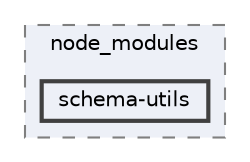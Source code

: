 digraph "pkiclassroomrescheduler/src/main/frontend/node_modules/babel-loader/node_modules/schema-utils"
{
 // LATEX_PDF_SIZE
  bgcolor="transparent";
  edge [fontname=Helvetica,fontsize=10,labelfontname=Helvetica,labelfontsize=10];
  node [fontname=Helvetica,fontsize=10,shape=box,height=0.2,width=0.4];
  compound=true
  subgraph clusterdir_2f9d7c1abc51b78616c3529cb06234ad {
    graph [ bgcolor="#edf0f7", pencolor="grey50", label="node_modules", fontname=Helvetica,fontsize=10 style="filled,dashed", URL="dir_2f9d7c1abc51b78616c3529cb06234ad.html",tooltip=""]
  dir_20e5b4c54775c60280748fd231b88de4 [label="schema-utils", fillcolor="#edf0f7", color="grey25", style="filled,bold", URL="dir_20e5b4c54775c60280748fd231b88de4.html",tooltip=""];
  }
}
